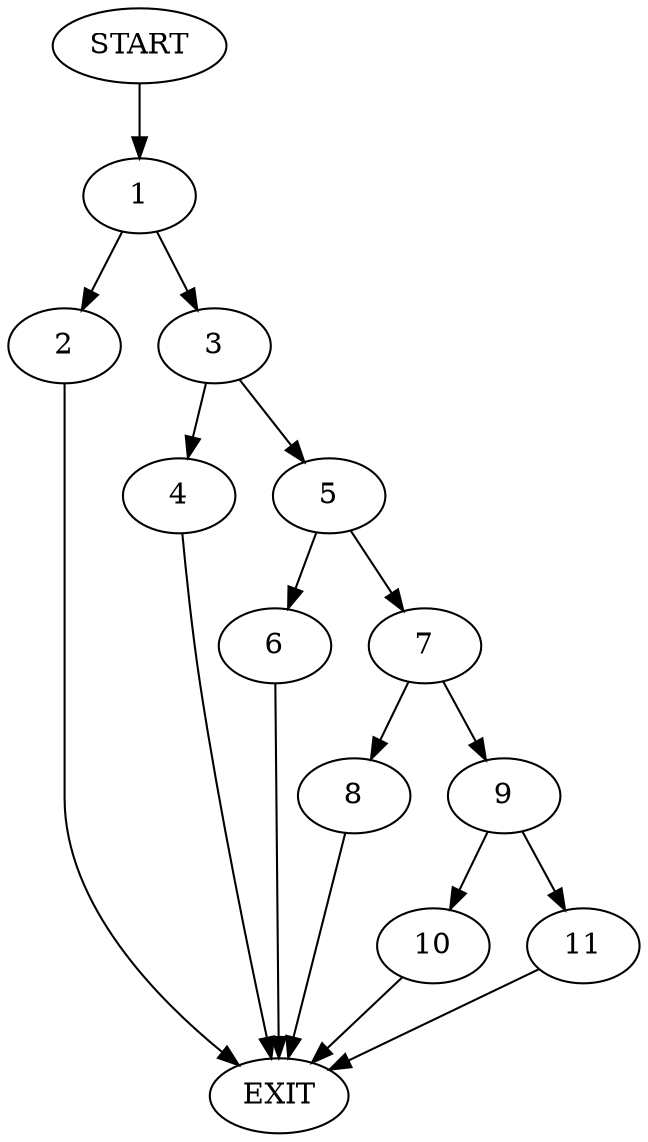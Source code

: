 digraph {
0 [label="START"]
12 [label="EXIT"]
0 -> 1
1 -> 2
1 -> 3
3 -> 4
3 -> 5
2 -> 12
4 -> 12
5 -> 6
5 -> 7
6 -> 12
7 -> 8
7 -> 9
8 -> 12
9 -> 10
9 -> 11
11 -> 12
10 -> 12
}
